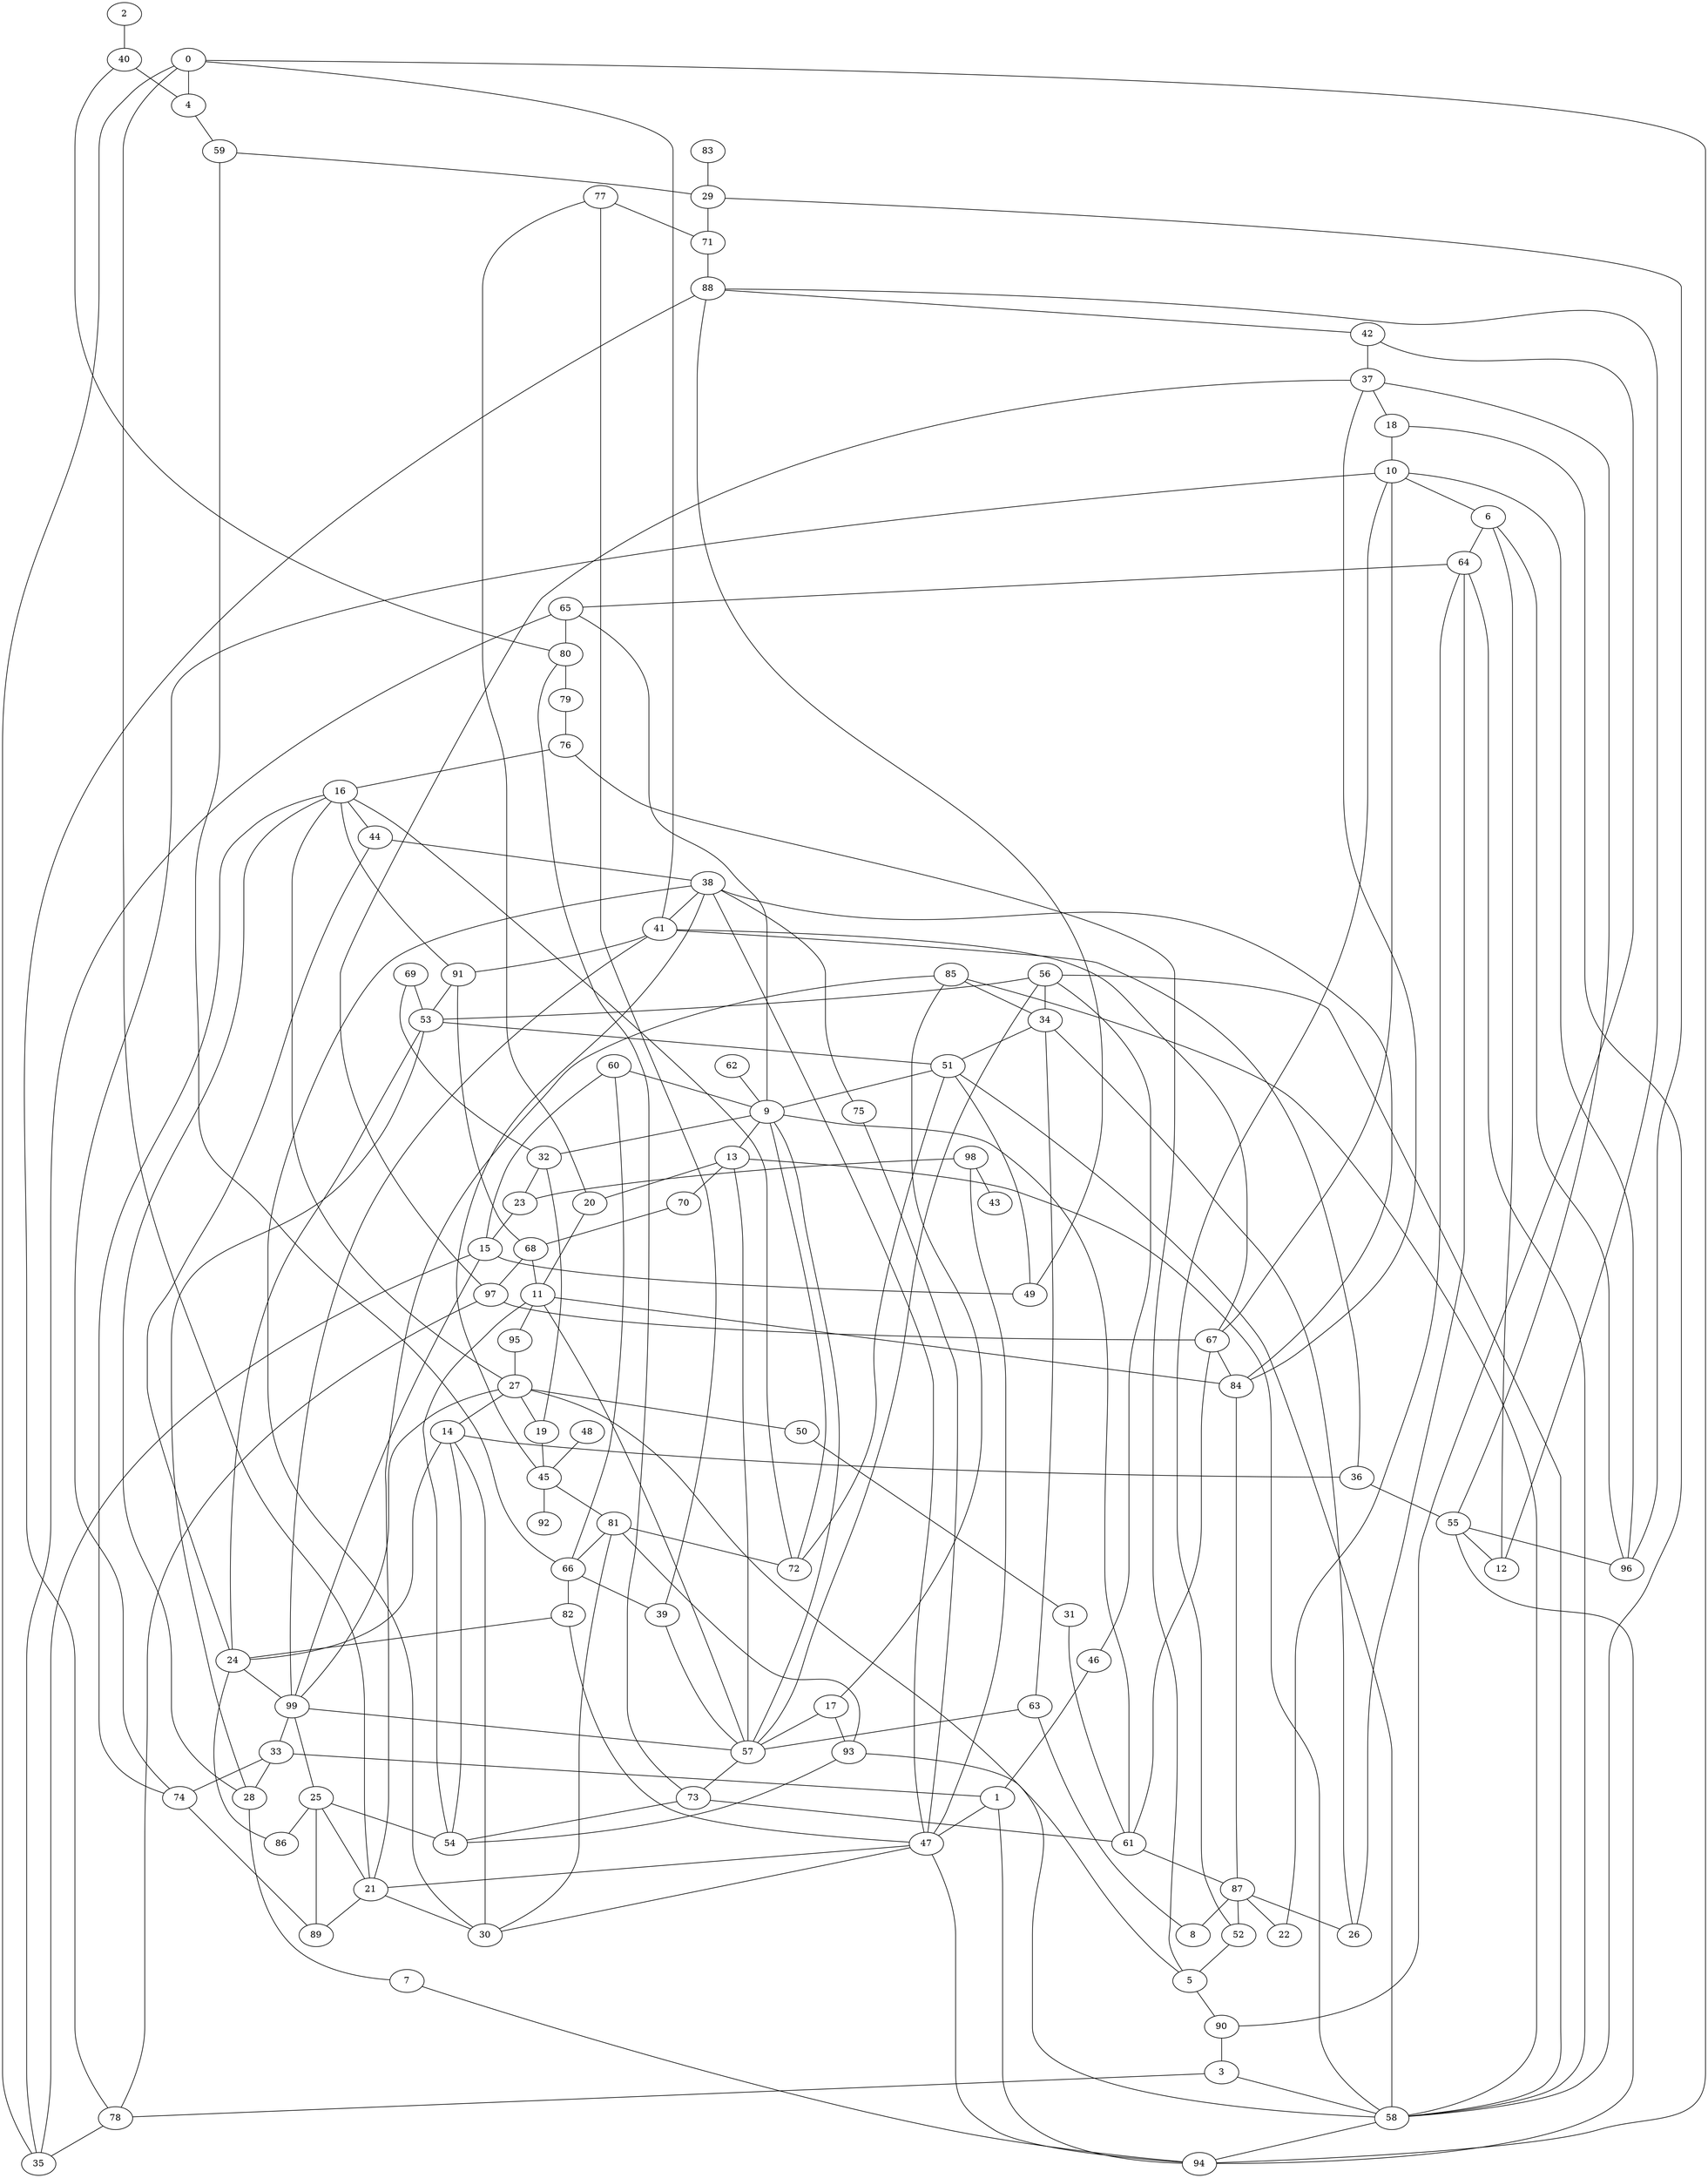 graph {
	0 [label=0]
	1 [label=1]
	2 [label=2]
	3 [label=3]
	4 [label=4]
	5 [label=5]
	6 [label=6]
	7 [label=7]
	8 [label=8]
	9 [label=9]
	10 [label=10]
	11 [label=11]
	12 [label=12]
	13 [label=13]
	14 [label=14]
	15 [label=15]
	16 [label=16]
	17 [label=17]
	18 [label=18]
	19 [label=19]
	20 [label=20]
	21 [label=21]
	22 [label=22]
	23 [label=23]
	24 [label=24]
	25 [label=25]
	26 [label=26]
	27 [label=27]
	28 [label=28]
	29 [label=29]
	30 [label=30]
	31 [label=31]
	32 [label=32]
	33 [label=33]
	34 [label=34]
	35 [label=35]
	36 [label=36]
	37 [label=37]
	38 [label=38]
	39 [label=39]
	40 [label=40]
	41 [label=41]
	42 [label=42]
	43 [label=43]
	44 [label=44]
	45 [label=45]
	46 [label=46]
	47 [label=47]
	48 [label=48]
	49 [label=49]
	50 [label=50]
	51 [label=51]
	52 [label=52]
	53 [label=53]
	54 [label=54]
	55 [label=55]
	56 [label=56]
	57 [label=57]
	58 [label=58]
	59 [label=59]
	60 [label=60]
	61 [label=61]
	62 [label=62]
	63 [label=63]
	64 [label=64]
	65 [label=65]
	66 [label=66]
	67 [label=67]
	68 [label=68]
	69 [label=69]
	70 [label=70]
	71 [label=71]
	72 [label=72]
	73 [label=73]
	74 [label=74]
	75 [label=75]
	76 [label=76]
	77 [label=77]
	78 [label=78]
	79 [label=79]
	80 [label=80]
	81 [label=81]
	82 [label=82]
	83 [label=83]
	84 [label=84]
	85 [label=85]
	86 [label=86]
	87 [label=87]
	88 [label=88]
	89 [label=89]
	90 [label=90]
	91 [label=91]
	92 [label=92]
	93 [label=93]
	94 [label=94]
	95 [label=95]
	96 [label=96]
	97 [label=97]
	98 [label=98]
	99 [label=99]
	31 -- 61
	16 -- 44
	87 -- 8
	61 -- 9
	42 -- 37
	89 -- 25
	25 -- 21
	41 -- 99
	10 -- 6
	45 -- 92
	64 -- 22
	63 -- 8
	11 -- 57
	33 -- 1
	1 -- 47
	55 -- 96
	12 -- 6
	86 -- 24
	38 -- 47
	69 -- 32
	56 -- 58
	25 -- 86
	64 -- 65
	3 -- 78
	51 -- 49
	94 -- 0
	72 -- 51
	78 -- 88
	66 -- 82
	56 -- 53
	69 -- 53
	14 -- 24
	77 -- 39
	41 -- 91
	18 -- 58
	55 -- 12
	81 -- 72
	11 -- 84
	98 -- 43
	13 -- 20
	17 -- 57
	0 -- 41
	65 -- 80
	45 -- 81
	38 -- 41
	70 -- 68
	38 -- 75
	27 -- 5
	16 -- 72
	24 -- 99
	19 -- 45
	82 -- 47
	24 -- 53
	5 -- 90
	67 -- 41
	75 -- 47
	44 -- 38
	28 -- 16
	99 -- 57
	15 -- 35
	9 -- 65
	0 -- 35
	37 -- 18
	78 -- 35
	88 -- 42
	33 -- 74
	20 -- 11
	14 -- 36
	57 -- 13
	80 -- 79
	7 -- 94
	87 -- 26
	0 -- 4
	47 -- 94
	68 -- 91
	14 -- 30
	90 -- 3
	34 -- 51
	9 -- 32
	87 -- 52
	3 -- 58
	23 -- 15
	10 -- 74
	32 -- 19
	16 -- 74
	77 -- 71
	46 -- 1
	30 -- 38
	55 -- 94
	25 -- 54
	52 -- 5
	6 -- 96
	56 -- 34
	85 -- 58
	58 -- 13
	97 -- 37
	11 -- 95
	73 -- 54
	56 -- 46
	40 -- 80
	27 -- 99
	91 -- 53
	1 -- 94
	61 -- 87
	21 -- 0
	81 -- 93
	97 -- 67
	95 -- 27
	85 -- 17
	9 -- 13
	60 -- 15
	34 -- 26
	27 -- 19
	93 -- 54
	60 -- 66
	37 -- 55
	15 -- 49
	59 -- 29
	58 -- 64
	73 -- 61
	12 -- 88
	38 -- 84
	47 -- 30
	81 -- 30
	21 -- 89
	27 -- 50
	28 -- 7
	96 -- 10
	54 -- 11
	59 -- 66
	53 -- 51
	82 -- 24
	51 -- 9
	2 -- 40
	83 -- 29
	85 -- 34
	66 -- 39
	87 -- 22
	27 -- 14
	13 -- 70
	4 -- 59
	34 -- 63
	56 -- 57
	63 -- 57
	10 -- 67
	62 -- 9
	99 -- 25
	17 -- 93
	77 -- 20
	33 -- 28
	72 -- 9
	50 -- 31
	48 -- 45
	18 -- 10
	90 -- 42
	88 -- 49
	97 -- 78
	37 -- 84
	36 -- 55
	35 -- 65
	47 -- 21
	84 -- 87
	39 -- 57
	14 -- 54
	68 -- 11
	51 -- 58
	79 -- 76
	91 -- 16
	27 -- 16
	32 -- 23
	98 -- 23
	74 -- 89
	76 -- 16
	98 -- 47
	6 -- 64
	28 -- 53
	67 -- 61
	36 -- 41
	85 -- 21
	58 -- 94
	99 -- 33
	21 -- 30
	29 -- 71
	57 -- 73
	45 -- 38
	15 -- 99
	10 -- 52
	71 -- 88
	68 -- 97
	9 -- 57
	67 -- 84
	81 -- 66
	64 -- 26
	24 -- 44
	29 -- 96
	40 -- 4
	5 -- 76
	73 -- 80
	93 -- 58
	60 -- 9
}
